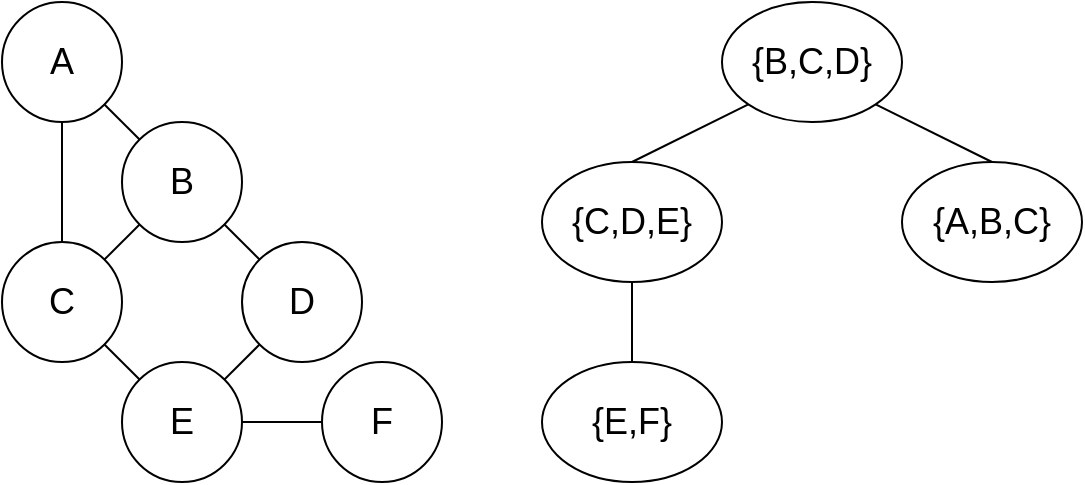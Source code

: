 <mxfile version="12.3.2" type="device" pages="1"><diagram id="z9pdMVsicejt_vyfTov0" name="Page-1"><mxGraphModel dx="1278" dy="575" grid="1" gridSize="10" guides="1" tooltips="1" connect="1" arrows="1" fold="1" page="1" pageScale="1" pageWidth="850" pageHeight="1100" math="0" shadow="0"><root><mxCell id="0"/><mxCell id="1" parent="0"/><mxCell id="kA6z4LmYIXWus4ZtYgai-1" value="&lt;font style=&quot;font-size: 18px&quot;&gt;A&lt;/font&gt;" style="ellipse;whiteSpace=wrap;html=1;aspect=fixed;" parent="1" vertex="1"><mxGeometry x="60" y="30" width="60" height="60" as="geometry"/></mxCell><mxCell id="kA6z4LmYIXWus4ZtYgai-2" value="&lt;font style=&quot;font-size: 18px&quot;&gt;C&lt;/font&gt;" style="ellipse;whiteSpace=wrap;html=1;aspect=fixed;" parent="1" vertex="1"><mxGeometry x="60" y="150" width="60" height="60" as="geometry"/></mxCell><mxCell id="kA6z4LmYIXWus4ZtYgai-3" value="&lt;font style=&quot;font-size: 18px&quot;&gt;B&lt;/font&gt;" style="ellipse;whiteSpace=wrap;html=1;aspect=fixed;" parent="1" vertex="1"><mxGeometry x="120" y="90" width="60" height="60" as="geometry"/></mxCell><mxCell id="kA6z4LmYIXWus4ZtYgai-4" value="&lt;font style=&quot;font-size: 18px&quot;&gt;D&lt;/font&gt;" style="ellipse;whiteSpace=wrap;html=1;aspect=fixed;" parent="1" vertex="1"><mxGeometry x="180" y="150" width="60" height="60" as="geometry"/></mxCell><mxCell id="kA6z4LmYIXWus4ZtYgai-5" value="&lt;font style=&quot;font-size: 18px&quot;&gt;E&lt;/font&gt;" style="ellipse;whiteSpace=wrap;html=1;aspect=fixed;" parent="1" vertex="1"><mxGeometry x="120" y="210" width="60" height="60" as="geometry"/></mxCell><mxCell id="kA6z4LmYIXWus4ZtYgai-6" value="&lt;font style=&quot;font-size: 18px&quot;&gt;F&lt;/font&gt;" style="ellipse;whiteSpace=wrap;html=1;aspect=fixed;" parent="1" vertex="1"><mxGeometry x="220" y="210" width="60" height="60" as="geometry"/></mxCell><mxCell id="kA6z4LmYIXWus4ZtYgai-7" value="" style="endArrow=none;html=1;entryX=0.5;entryY=1;entryDx=0;entryDy=0;exitX=0.5;exitY=0;exitDx=0;exitDy=0;" parent="1" source="kA6z4LmYIXWus4ZtYgai-2" target="kA6z4LmYIXWus4ZtYgai-1" edge="1"><mxGeometry width="50" height="50" relative="1" as="geometry"><mxPoint x="30" y="150" as="sourcePoint"/><mxPoint x="80" y="100" as="targetPoint"/></mxGeometry></mxCell><mxCell id="kA6z4LmYIXWus4ZtYgai-8" value="" style="endArrow=none;html=1;entryX=1;entryY=1;entryDx=0;entryDy=0;exitX=0;exitY=0;exitDx=0;exitDy=0;" parent="1" source="kA6z4LmYIXWus4ZtYgai-3" target="kA6z4LmYIXWus4ZtYgai-1" edge="1"><mxGeometry width="50" height="50" relative="1" as="geometry"><mxPoint x="40" y="310" as="sourcePoint"/><mxPoint x="90" y="260" as="targetPoint"/></mxGeometry></mxCell><mxCell id="kA6z4LmYIXWus4ZtYgai-9" value="" style="endArrow=none;html=1;entryX=1;entryY=1;entryDx=0;entryDy=0;exitX=0;exitY=0;exitDx=0;exitDy=0;" parent="1" source="kA6z4LmYIXWus4ZtYgai-5" target="kA6z4LmYIXWus4ZtYgai-2" edge="1"><mxGeometry width="50" height="50" relative="1" as="geometry"><mxPoint x="60" y="370" as="sourcePoint"/><mxPoint x="110" y="320" as="targetPoint"/></mxGeometry></mxCell><mxCell id="kA6z4LmYIXWus4ZtYgai-10" value="" style="endArrow=none;html=1;entryX=0;entryY=1;entryDx=0;entryDy=0;exitX=1;exitY=0;exitDx=0;exitDy=0;" parent="1" source="kA6z4LmYIXWus4ZtYgai-2" target="kA6z4LmYIXWus4ZtYgai-3" edge="1"><mxGeometry width="50" height="50" relative="1" as="geometry"><mxPoint x="60" y="320" as="sourcePoint"/><mxPoint x="110" y="270" as="targetPoint"/></mxGeometry></mxCell><mxCell id="kA6z4LmYIXWus4ZtYgai-11" value="" style="endArrow=none;html=1;exitX=1;exitY=1;exitDx=0;exitDy=0;entryX=0;entryY=0;entryDx=0;entryDy=0;" parent="1" source="kA6z4LmYIXWus4ZtYgai-3" target="kA6z4LmYIXWus4ZtYgai-4" edge="1"><mxGeometry width="50" height="50" relative="1" as="geometry"><mxPoint x="250" y="150" as="sourcePoint"/><mxPoint x="300" y="100" as="targetPoint"/></mxGeometry></mxCell><mxCell id="kA6z4LmYIXWus4ZtYgai-12" value="" style="endArrow=none;html=1;entryX=0;entryY=1;entryDx=0;entryDy=0;exitX=1;exitY=0;exitDx=0;exitDy=0;" parent="1" source="kA6z4LmYIXWus4ZtYgai-5" target="kA6z4LmYIXWus4ZtYgai-4" edge="1"><mxGeometry width="50" height="50" relative="1" as="geometry"><mxPoint x="120" y="350" as="sourcePoint"/><mxPoint x="170" y="300" as="targetPoint"/></mxGeometry></mxCell><mxCell id="kA6z4LmYIXWus4ZtYgai-13" value="" style="endArrow=none;html=1;entryX=0;entryY=0.5;entryDx=0;entryDy=0;exitX=1;exitY=0.5;exitDx=0;exitDy=0;" parent="1" source="kA6z4LmYIXWus4ZtYgai-5" target="kA6z4LmYIXWus4ZtYgai-6" edge="1"><mxGeometry width="50" height="50" relative="1" as="geometry"><mxPoint x="120" y="340" as="sourcePoint"/><mxPoint x="170" y="290" as="targetPoint"/></mxGeometry></mxCell><mxCell id="kA6z4LmYIXWus4ZtYgai-14" value="&lt;font style=&quot;font-size: 18px&quot;&gt;{B,C,D}&lt;br&gt;&lt;/font&gt;" style="ellipse;whiteSpace=wrap;html=1;" parent="1" vertex="1"><mxGeometry x="420" y="30" width="90" height="60" as="geometry"/></mxCell><mxCell id="kA6z4LmYIXWus4ZtYgai-15" value="&lt;font style=&quot;font-size: 18px&quot;&gt;{A,B,C}&lt;br&gt;&lt;/font&gt;" style="ellipse;whiteSpace=wrap;html=1;" parent="1" vertex="1"><mxGeometry x="510" y="110" width="90" height="60" as="geometry"/></mxCell><mxCell id="kA6z4LmYIXWus4ZtYgai-16" value="&lt;font style=&quot;font-size: 18px&quot;&gt;{C,D,E}&lt;br&gt;&lt;/font&gt;" style="ellipse;whiteSpace=wrap;html=1;" parent="1" vertex="1"><mxGeometry x="330" y="110" width="90" height="60" as="geometry"/></mxCell><mxCell id="kA6z4LmYIXWus4ZtYgai-17" value="&lt;font style=&quot;font-size: 18px&quot;&gt;{E,F}&lt;br&gt;&lt;/font&gt;" style="ellipse;whiteSpace=wrap;html=1;" parent="1" vertex="1"><mxGeometry x="330" y="210" width="90" height="60" as="geometry"/></mxCell><mxCell id="kA6z4LmYIXWus4ZtYgai-18" value="" style="endArrow=none;html=1;entryX=0;entryY=1;entryDx=0;entryDy=0;exitX=0.5;exitY=0;exitDx=0;exitDy=0;" parent="1" source="kA6z4LmYIXWus4ZtYgai-16" target="kA6z4LmYIXWus4ZtYgai-14" edge="1"><mxGeometry width="50" height="50" relative="1" as="geometry"><mxPoint x="400" y="240" as="sourcePoint"/><mxPoint x="450" y="190" as="targetPoint"/></mxGeometry></mxCell><mxCell id="kA6z4LmYIXWus4ZtYgai-19" value="" style="endArrow=none;html=1;entryX=1;entryY=1;entryDx=0;entryDy=0;exitX=0.5;exitY=0;exitDx=0;exitDy=0;" parent="1" source="kA6z4LmYIXWus4ZtYgai-15" target="kA6z4LmYIXWus4ZtYgai-14" edge="1"><mxGeometry width="50" height="50" relative="1" as="geometry"><mxPoint x="440" y="160" as="sourcePoint"/><mxPoint x="490" y="110" as="targetPoint"/></mxGeometry></mxCell><mxCell id="kA6z4LmYIXWus4ZtYgai-20" value="" style="endArrow=none;html=1;entryX=0.5;entryY=1;entryDx=0;entryDy=0;exitX=0.5;exitY=0;exitDx=0;exitDy=0;" parent="1" source="kA6z4LmYIXWus4ZtYgai-17" target="kA6z4LmYIXWus4ZtYgai-16" edge="1"><mxGeometry width="50" height="50" relative="1" as="geometry"><mxPoint x="310" y="230" as="sourcePoint"/><mxPoint x="360" y="180" as="targetPoint"/></mxGeometry></mxCell></root></mxGraphModel></diagram></mxfile>